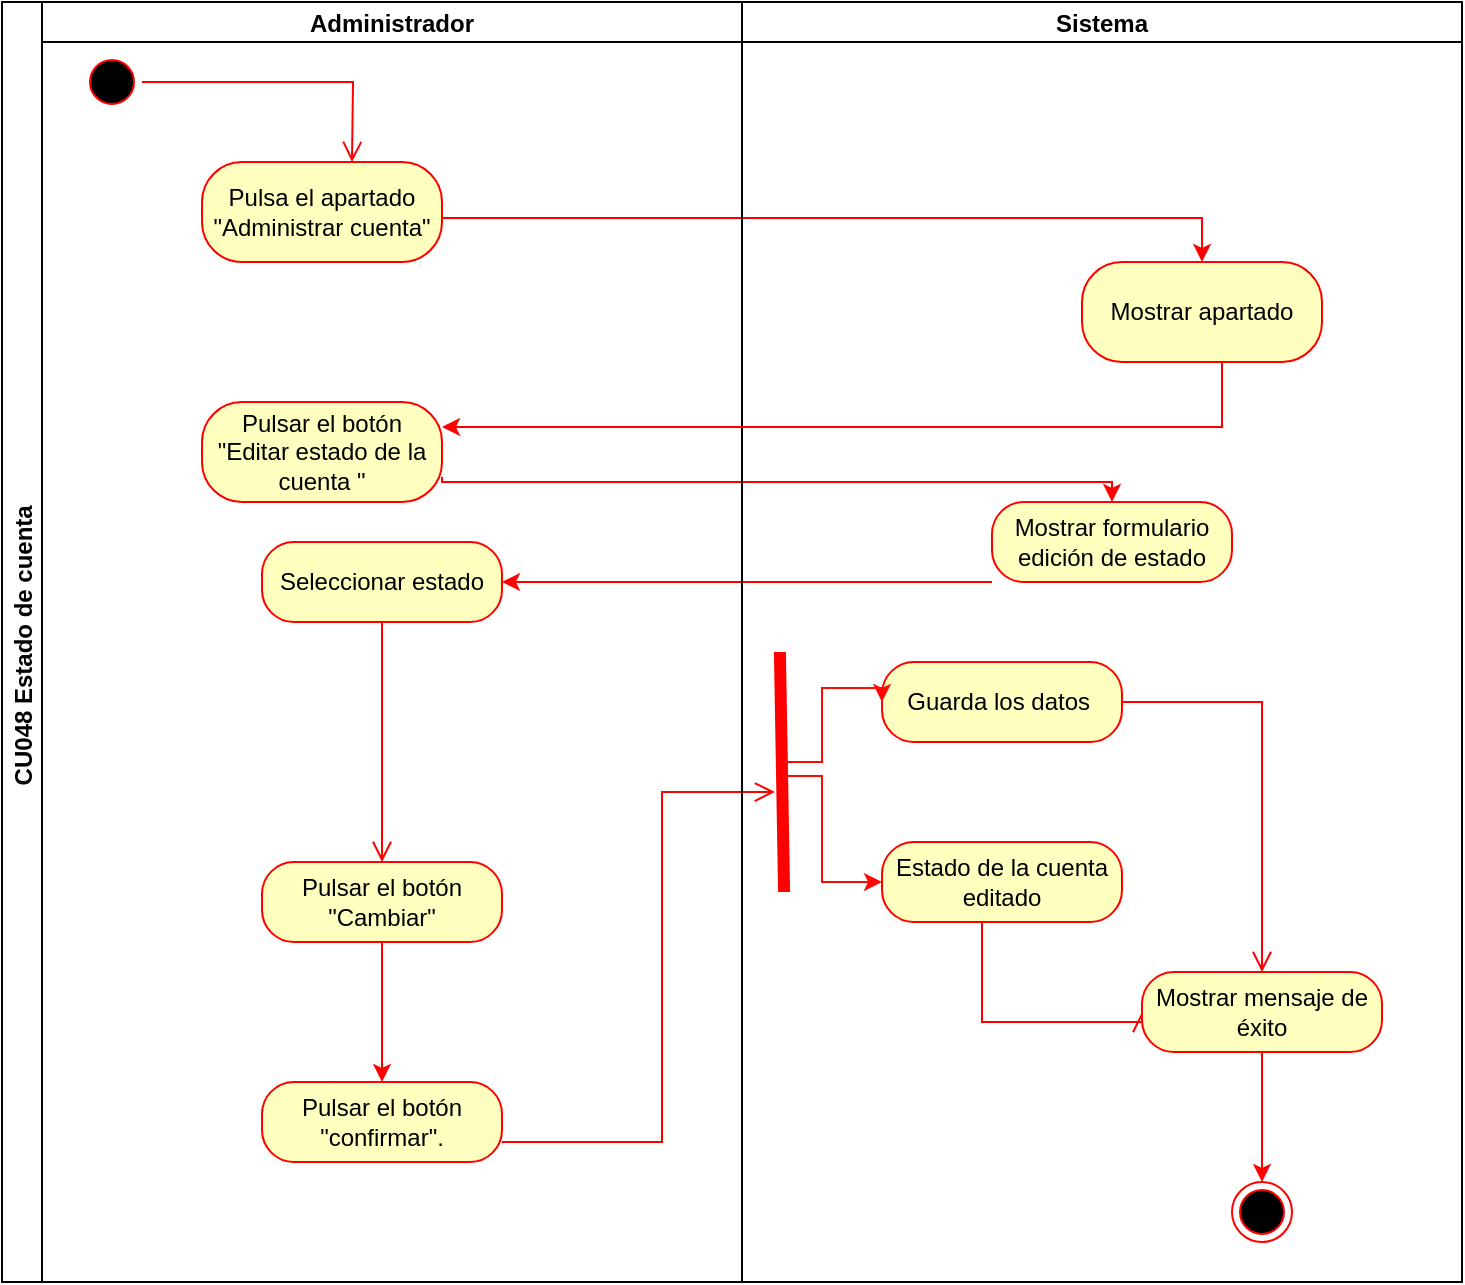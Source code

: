 <mxfile version="27.1.6">
  <diagram name="Página-1" id="WJT-g0EqlWrifGh-EyUU">
    <mxGraphModel grid="1" page="1" gridSize="10" guides="1" tooltips="1" connect="1" arrows="1" fold="1" pageScale="1" pageWidth="827" pageHeight="1169" math="0" shadow="0">
      <root>
        <mxCell id="0" />
        <mxCell id="1" parent="0" />
        <mxCell id="efOWIAx61kz_VJFrvvQT-1" value="CU048 Estado de cuenta " style="swimlane;childLayout=stackLayout;resizeParent=1;resizeParentMax=0;startSize=20;horizontal=0;horizontalStack=1;" vertex="1" parent="1">
          <mxGeometry x="70" y="80" width="730" height="640" as="geometry">
            <mxRectangle x="200" y="80" width="40" height="50" as="alternateBounds" />
          </mxGeometry>
        </mxCell>
        <mxCell id="efOWIAx61kz_VJFrvvQT-2" style="edgeStyle=orthogonalEdgeStyle;rounded=0;orthogonalLoop=1;jettySize=auto;html=1;entryX=0.5;entryY=0;entryDx=0;entryDy=0;strokeColor=light-dark(#ff0000, #ededed);" edge="1" parent="efOWIAx61kz_VJFrvvQT-1" source="efOWIAx61kz_VJFrvvQT-10" target="efOWIAx61kz_VJFrvvQT-12">
          <mxGeometry relative="1" as="geometry">
            <Array as="points">
              <mxPoint x="600" y="108" />
            </Array>
            <mxPoint x="222.5" y="107.5" as="sourcePoint" />
          </mxGeometry>
        </mxCell>
        <mxCell id="efOWIAx61kz_VJFrvvQT-3" value="Administrador" style="swimlane;startSize=20;" vertex="1" parent="efOWIAx61kz_VJFrvvQT-1">
          <mxGeometry x="20" width="350" height="640" as="geometry" />
        </mxCell>
        <mxCell id="efOWIAx61kz_VJFrvvQT-4" value="" style="ellipse;html=1;shape=startState;fillColor=#000000;strokeColor=#ff0000;fillStyle=auto;" vertex="1" parent="efOWIAx61kz_VJFrvvQT-3">
          <mxGeometry x="20" y="25" width="30" height="30" as="geometry" />
        </mxCell>
        <mxCell id="efOWIAx61kz_VJFrvvQT-5" value="" style="edgeStyle=orthogonalEdgeStyle;html=1;verticalAlign=bottom;endArrow=open;endSize=8;strokeColor=#ff0000;rounded=0;entryX=0.5;entryY=0;entryDx=0;entryDy=0;" edge="1" parent="efOWIAx61kz_VJFrvvQT-3" source="efOWIAx61kz_VJFrvvQT-4">
          <mxGeometry relative="1" as="geometry">
            <mxPoint x="155" y="80" as="targetPoint" />
            <mxPoint x="340" y="320" as="sourcePoint" />
          </mxGeometry>
        </mxCell>
        <mxCell id="efOWIAx61kz_VJFrvvQT-6" value="Seleccionar estado" style="rounded=1;whiteSpace=wrap;html=1;arcSize=40;fontColor=#000000;fillColor=#ffffc0;strokeColor=#ff0000;" vertex="1" parent="efOWIAx61kz_VJFrvvQT-3">
          <mxGeometry x="110" y="270" width="120" height="40" as="geometry" />
        </mxCell>
        <mxCell id="efOWIAx61kz_VJFrvvQT-30" style="edgeStyle=orthogonalEdgeStyle;rounded=0;orthogonalLoop=1;jettySize=auto;html=1;fillColor=#f8cecc;strokeColor=#FF0000;" edge="1" parent="efOWIAx61kz_VJFrvvQT-3" source="efOWIAx61kz_VJFrvvQT-7" target="efOWIAx61kz_VJFrvvQT-29">
          <mxGeometry relative="1" as="geometry" />
        </mxCell>
        <mxCell id="efOWIAx61kz_VJFrvvQT-7" value="Pulsar el botón &quot;Cambiar&quot;" style="rounded=1;whiteSpace=wrap;html=1;arcSize=40;fontColor=#000000;fillColor=#ffffc0;strokeColor=#ff0000;" vertex="1" parent="efOWIAx61kz_VJFrvvQT-3">
          <mxGeometry x="110" y="430" width="120" height="40" as="geometry" />
        </mxCell>
        <mxCell id="efOWIAx61kz_VJFrvvQT-8" value="Pulsar el botón &quot;Editar estado de la cuenta &quot;" style="rounded=1;whiteSpace=wrap;html=1;arcSize=40;fontColor=#000000;fillColor=#ffffc0;strokeColor=light-dark(#ff0000, #ededed);" vertex="1" parent="efOWIAx61kz_VJFrvvQT-3">
          <mxGeometry x="80" y="200" width="120" height="50" as="geometry" />
        </mxCell>
        <mxCell id="efOWIAx61kz_VJFrvvQT-9" value="" style="edgeStyle=orthogonalEdgeStyle;html=1;verticalAlign=bottom;endArrow=open;endSize=8;strokeColor=#ff0000;rounded=0;entryX=0.5;entryY=0;entryDx=0;entryDy=0;exitX=0.5;exitY=1;exitDx=0;exitDy=0;" edge="1" parent="efOWIAx61kz_VJFrvvQT-3" source="efOWIAx61kz_VJFrvvQT-6" target="efOWIAx61kz_VJFrvvQT-7">
          <mxGeometry relative="1" as="geometry">
            <mxPoint x="550" y="330" as="targetPoint" />
            <Array as="points" />
          </mxGeometry>
        </mxCell>
        <mxCell id="efOWIAx61kz_VJFrvvQT-10" value="Pulsa el apartado &quot;Administrar cuenta&quot;" style="rounded=1;whiteSpace=wrap;html=1;arcSize=40;fontColor=#000000;fillColor=#ffffc0;strokeColor=#ff0000;" vertex="1" parent="efOWIAx61kz_VJFrvvQT-3">
          <mxGeometry x="80" y="80" width="120" height="50" as="geometry" />
        </mxCell>
        <mxCell id="efOWIAx61kz_VJFrvvQT-29" value="Pulsar el botón &quot;confirmar&quot;." style="rounded=1;whiteSpace=wrap;html=1;arcSize=40;fontColor=#000000;fillColor=#ffffc0;strokeColor=#ff0000;" vertex="1" parent="efOWIAx61kz_VJFrvvQT-3">
          <mxGeometry x="110" y="540" width="120" height="40" as="geometry" />
        </mxCell>
        <mxCell id="efOWIAx61kz_VJFrvvQT-24" style="edgeStyle=orthogonalEdgeStyle;rounded=0;orthogonalLoop=1;jettySize=auto;html=1;strokeColor=light-dark(#ff0000, #ededed);exitX=0;exitY=1;exitDx=0;exitDy=0;" edge="1" parent="efOWIAx61kz_VJFrvvQT-1" source="efOWIAx61kz_VJFrvvQT-13" target="efOWIAx61kz_VJFrvvQT-6">
          <mxGeometry relative="1" as="geometry">
            <mxPoint x="489.96" y="293.43" as="targetPoint" />
            <Array as="points">
              <mxPoint x="380" y="290" />
              <mxPoint x="380" y="290" />
            </Array>
          </mxGeometry>
        </mxCell>
        <mxCell id="efOWIAx61kz_VJFrvvQT-26" style="edgeStyle=orthogonalEdgeStyle;rounded=0;orthogonalLoop=1;jettySize=auto;html=1;entryX=0.5;entryY=0;entryDx=0;entryDy=0;strokeColor=light-dark(#ff0000, #ededed);exitX=1;exitY=0.75;exitDx=0;exitDy=0;" edge="1" parent="efOWIAx61kz_VJFrvvQT-1" source="efOWIAx61kz_VJFrvvQT-8" target="efOWIAx61kz_VJFrvvQT-13">
          <mxGeometry relative="1" as="geometry">
            <Array as="points">
              <mxPoint x="220" y="240" />
              <mxPoint x="555" y="240" />
            </Array>
          </mxGeometry>
        </mxCell>
        <mxCell id="efOWIAx61kz_VJFrvvQT-27" value="" style="edgeStyle=orthogonalEdgeStyle;html=1;verticalAlign=bottom;endArrow=open;endSize=8;strokeColor=#ff0000;rounded=0;exitX=1;exitY=0.75;exitDx=0;exitDy=0;entryX=0.417;entryY=0.377;entryDx=0;entryDy=0;entryPerimeter=0;" edge="1" parent="efOWIAx61kz_VJFrvvQT-1" source="efOWIAx61kz_VJFrvvQT-29" target="efOWIAx61kz_VJFrvvQT-21">
          <mxGeometry relative="1" as="geometry">
            <mxPoint x="190" y="570" as="targetPoint" />
            <Array as="points">
              <mxPoint x="330" y="570" />
              <mxPoint x="330" y="395" />
            </Array>
          </mxGeometry>
        </mxCell>
        <mxCell id="efOWIAx61kz_VJFrvvQT-11" value="Sistema" style="swimlane;startSize=20;" vertex="1" parent="efOWIAx61kz_VJFrvvQT-1">
          <mxGeometry x="370" width="360" height="640" as="geometry" />
        </mxCell>
        <mxCell id="efOWIAx61kz_VJFrvvQT-12" value="Mostrar apartado" style="rounded=1;whiteSpace=wrap;html=1;arcSize=40;fontColor=#000000;fillColor=#ffffc0;strokeColor=#ff0000;" vertex="1" parent="efOWIAx61kz_VJFrvvQT-11">
          <mxGeometry x="170" y="130" width="120" height="50" as="geometry" />
        </mxCell>
        <mxCell id="efOWIAx61kz_VJFrvvQT-13" value="Mostrar formulario edición de estado" style="rounded=1;whiteSpace=wrap;html=1;arcSize=40;fontColor=#000000;fillColor=#ffffc0;strokeColor=light-dark(#ff0000, #ededed);" vertex="1" parent="efOWIAx61kz_VJFrvvQT-11">
          <mxGeometry x="125" y="250" width="120" height="40" as="geometry" />
        </mxCell>
        <mxCell id="efOWIAx61kz_VJFrvvQT-14" value="Guarda los datos&amp;nbsp;" style="rounded=1;whiteSpace=wrap;html=1;arcSize=40;fontColor=#000000;fillColor=#ffffc0;strokeColor=#ff0000;" vertex="1" parent="efOWIAx61kz_VJFrvvQT-11">
          <mxGeometry x="70" y="330" width="120" height="40" as="geometry" />
        </mxCell>
        <mxCell id="efOWIAx61kz_VJFrvvQT-15" value="" style="edgeStyle=orthogonalEdgeStyle;html=1;verticalAlign=bottom;endArrow=open;endSize=8;strokeColor=#ff0000;rounded=0;entryX=0.5;entryY=0;entryDx=0;entryDy=0;" edge="1" parent="efOWIAx61kz_VJFrvvQT-11" source="efOWIAx61kz_VJFrvvQT-14" target="efOWIAx61kz_VJFrvvQT-20">
          <mxGeometry relative="1" as="geometry">
            <mxPoint x="250" y="580" as="targetPoint" />
          </mxGeometry>
        </mxCell>
        <mxCell id="efOWIAx61kz_VJFrvvQT-16" value="Estado de la cuenta editado" style="rounded=1;whiteSpace=wrap;html=1;arcSize=40;fontColor=#000000;fillColor=#ffffc0;strokeColor=#ff0000;" vertex="1" parent="efOWIAx61kz_VJFrvvQT-11">
          <mxGeometry x="70" y="420" width="120" height="40" as="geometry" />
        </mxCell>
        <mxCell id="efOWIAx61kz_VJFrvvQT-17" value="" style="edgeStyle=orthogonalEdgeStyle;html=1;verticalAlign=bottom;endArrow=open;endSize=8;strokeColor=#ff0000;rounded=0;entryX=0;entryY=0.5;entryDx=0;entryDy=0;" edge="1" parent="efOWIAx61kz_VJFrvvQT-11" source="efOWIAx61kz_VJFrvvQT-16" target="efOWIAx61kz_VJFrvvQT-20">
          <mxGeometry relative="1" as="geometry">
            <mxPoint x="250" y="660" as="targetPoint" />
            <Array as="points">
              <mxPoint x="120" y="510" />
            </Array>
          </mxGeometry>
        </mxCell>
        <mxCell id="efOWIAx61kz_VJFrvvQT-18" value="" style="ellipse;html=1;shape=endState;fillColor=#000000;strokeColor=#ff0000;" vertex="1" parent="efOWIAx61kz_VJFrvvQT-11">
          <mxGeometry x="245" y="590" width="30" height="30" as="geometry" />
        </mxCell>
        <mxCell id="efOWIAx61kz_VJFrvvQT-19" style="edgeStyle=orthogonalEdgeStyle;rounded=0;orthogonalLoop=1;jettySize=auto;html=1;entryX=0.5;entryY=0;entryDx=0;entryDy=0;strokeColor=#FF0000;" edge="1" parent="efOWIAx61kz_VJFrvvQT-11" source="efOWIAx61kz_VJFrvvQT-20" target="efOWIAx61kz_VJFrvvQT-18">
          <mxGeometry relative="1" as="geometry" />
        </mxCell>
        <mxCell id="efOWIAx61kz_VJFrvvQT-20" value="Mostrar mensaje de éxito" style="rounded=1;whiteSpace=wrap;html=1;arcSize=40;fontColor=#000000;fillColor=#ffffc0;strokeColor=#ff0000;" vertex="1" parent="efOWIAx61kz_VJFrvvQT-11">
          <mxGeometry x="200" y="485" width="120" height="40" as="geometry" />
        </mxCell>
        <mxCell id="efOWIAx61kz_VJFrvvQT-21" value="" style="shape=line;html=1;strokeWidth=6;strokeColor=#ff0000;rotation=-91;" vertex="1" parent="efOWIAx61kz_VJFrvvQT-11">
          <mxGeometry x="-40" y="370" width="120" height="30" as="geometry" />
        </mxCell>
        <mxCell id="efOWIAx61kz_VJFrvvQT-23" style="edgeStyle=orthogonalEdgeStyle;rounded=0;orthogonalLoop=1;jettySize=auto;html=1;entryX=0;entryY=0.5;entryDx=0;entryDy=0;exitX=0.483;exitY=0.499;exitDx=0;exitDy=0;exitPerimeter=0;strokeColor=light-dark(#FF0800,#D7817E);" edge="1" parent="efOWIAx61kz_VJFrvvQT-11" source="efOWIAx61kz_VJFrvvQT-21" target="efOWIAx61kz_VJFrvvQT-16">
          <mxGeometry relative="1" as="geometry">
            <Array as="points">
              <mxPoint x="40" y="387" />
              <mxPoint x="40" y="440" />
            </Array>
          </mxGeometry>
        </mxCell>
        <mxCell id="efOWIAx61kz_VJFrvvQT-28" style="edgeStyle=orthogonalEdgeStyle;rounded=0;orthogonalLoop=1;jettySize=auto;html=1;entryX=0;entryY=0.5;entryDx=0;entryDy=0;strokeColor=light-dark(#FF0800,#D7817E);" edge="1" parent="efOWIAx61kz_VJFrvvQT-11" target="efOWIAx61kz_VJFrvvQT-14">
          <mxGeometry relative="1" as="geometry">
            <Array as="points">
              <mxPoint x="40" y="380" />
              <mxPoint x="40" y="343" />
              <mxPoint x="70" y="343" />
            </Array>
            <mxPoint x="20" y="380" as="sourcePoint" />
            <mxPoint x="110" y="343" as="targetPoint" />
          </mxGeometry>
        </mxCell>
        <mxCell id="efOWIAx61kz_VJFrvvQT-25" style="edgeStyle=orthogonalEdgeStyle;rounded=0;orthogonalLoop=1;jettySize=auto;html=1;entryX=1;entryY=0.25;entryDx=0;entryDy=0;strokeColor=light-dark(#ff0000, #ededed);" edge="1" parent="efOWIAx61kz_VJFrvvQT-11" source="efOWIAx61kz_VJFrvvQT-12" target="efOWIAx61kz_VJFrvvQT-8">
          <mxGeometry relative="1" as="geometry">
            <Array as="points">
              <mxPoint x="240" y="212" />
            </Array>
          </mxGeometry>
        </mxCell>
      </root>
    </mxGraphModel>
  </diagram>
</mxfile>
